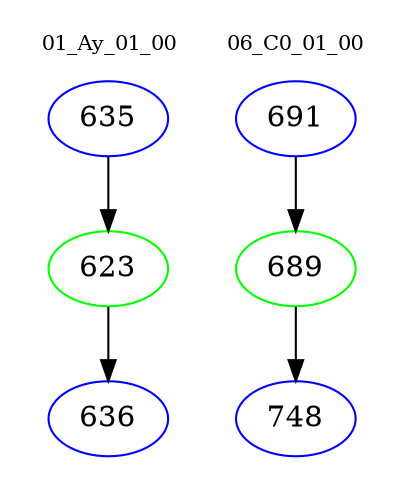digraph{
subgraph cluster_0 {
color = white
label = "01_Ay_01_00";
fontsize=10;
T0_635 [label="635", color="blue"]
T0_635 -> T0_623 [color="black"]
T0_623 [label="623", color="green"]
T0_623 -> T0_636 [color="black"]
T0_636 [label="636", color="blue"]
}
subgraph cluster_1 {
color = white
label = "06_C0_01_00";
fontsize=10;
T1_691 [label="691", color="blue"]
T1_691 -> T1_689 [color="black"]
T1_689 [label="689", color="green"]
T1_689 -> T1_748 [color="black"]
T1_748 [label="748", color="blue"]
}
}
